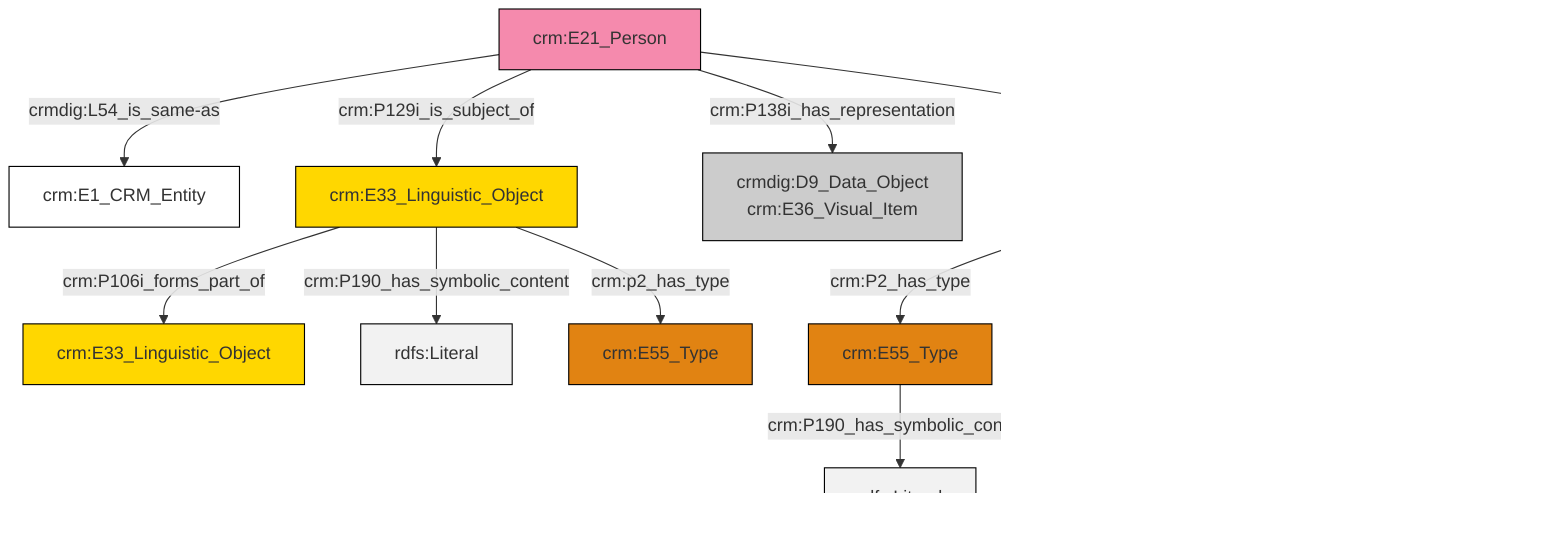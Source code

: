 graph TD
classDef Literal fill:#f2f2f2,stroke:#000000;
classDef CRM_Entity fill:#FFFFFF,stroke:#000000;
classDef Temporal_Entity fill:#00C9E6, stroke:#000000;
classDef Type fill:#E18312, stroke:#000000;
classDef Time-Span fill:#2C9C91, stroke:#000000;
classDef Appellation fill:#FFEB7F, stroke:#000000;
classDef Place fill:#008836, stroke:#000000;
classDef Persistent_Item fill:#B266B2, stroke:#000000;
classDef Conceptual_Object fill:#FFD700, stroke:#000000;
classDef Physical_Thing fill:#D2B48C, stroke:#000000;
classDef Actor fill:#f58aad, stroke:#000000;
classDef PC_Classes fill:#4ce600, stroke:#000000;
classDef Multi fill:#cccccc,stroke:#000000;

2["crm:E21_Person"]:::Actor -->|crmdig:L54_is_same-as| 0["crm:E1_CRM_Entity"]:::CRM_Entity
4["crm:E55_Type"]:::Type -->|crm:P190_has_symbolic_content| 5[rdfs:Literal]:::Literal
2["crm:E21_Person"]:::Actor -->|crm:P129i_is_subject_of| 8["crm:E33_Linguistic_Object"]:::Conceptual_Object
8["crm:E33_Linguistic_Object"]:::Conceptual_Object -->|crm:P106i_forms_part_of| 9["crm:E33_Linguistic_Object"]:::Conceptual_Object
8["crm:E33_Linguistic_Object"]:::Conceptual_Object -->|crm:P190_has_symbolic_content| 11[rdfs:Literal]:::Literal
8["crm:E33_Linguistic_Object"]:::Conceptual_Object -->|crm:p2_has_type| 12["crm:E55_Type"]:::Type
6["crm:E73_Information_Object"]:::Conceptual_Object -->|crm:P2_has_type| 4["crm:E55_Type"]:::Type
6["crm:E73_Information_Object"]:::Conceptual_Object -->|crm:P72_has_language| 14["crm:E56_Language"]:::Type
2["crm:E21_Person"]:::Actor -->|crm:P138i_has_representation| 15["crmdig:D9_Data_Object<br>crm:E36_Visual_Item"]:::Multi
2["crm:E21_Person"]:::Actor -->|crm:P129i_is_subject_of| 6["crm:E73_Information_Object"]:::Conceptual_Object
6["crm:E73_Information_Object"]:::Conceptual_Object -->|crm:P190_has_symbolic_content| 22[rdfs:Literal]:::Literal